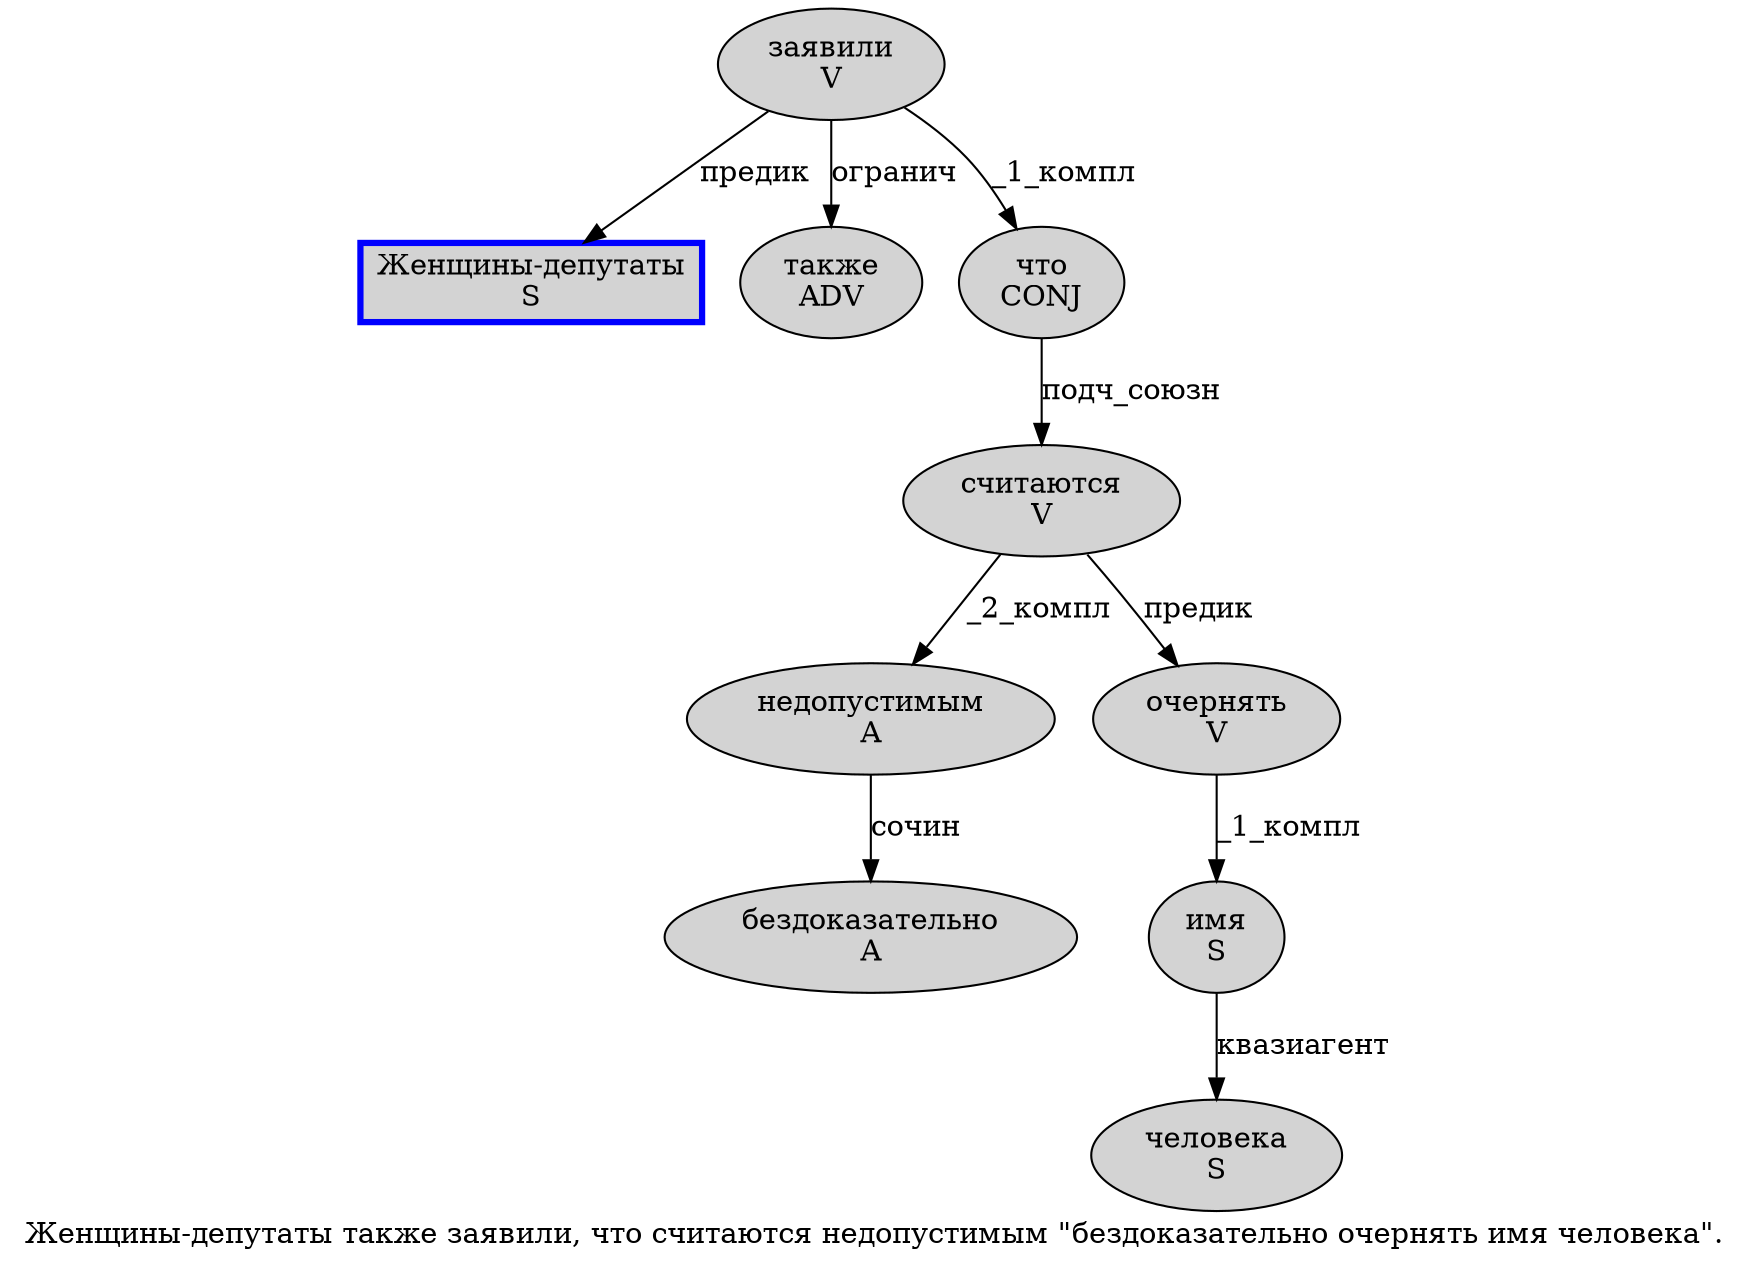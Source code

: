digraph SENTENCE_103 {
	graph [label="Женщины-депутаты также заявили, что считаются недопустимым \"бездоказательно очернять имя человека\"."]
	node [style=filled]
		0 [label="Женщины-депутаты
S" color=blue fillcolor=lightgray penwidth=3 shape=box]
		1 [label="также
ADV" color="" fillcolor=lightgray penwidth=1 shape=ellipse]
		2 [label="заявили
V" color="" fillcolor=lightgray penwidth=1 shape=ellipse]
		4 [label="что
CONJ" color="" fillcolor=lightgray penwidth=1 shape=ellipse]
		5 [label="считаются
V" color="" fillcolor=lightgray penwidth=1 shape=ellipse]
		6 [label="недопустимым
A" color="" fillcolor=lightgray penwidth=1 shape=ellipse]
		8 [label="бездоказательно
A" color="" fillcolor=lightgray penwidth=1 shape=ellipse]
		9 [label="очернять
V" color="" fillcolor=lightgray penwidth=1 shape=ellipse]
		10 [label="имя
S" color="" fillcolor=lightgray penwidth=1 shape=ellipse]
		11 [label="человека
S" color="" fillcolor=lightgray penwidth=1 shape=ellipse]
			9 -> 10 [label="_1_компл"]
			4 -> 5 [label="подч_союзн"]
			6 -> 8 [label="сочин"]
			5 -> 6 [label="_2_компл"]
			5 -> 9 [label="предик"]
			2 -> 0 [label="предик"]
			2 -> 1 [label="огранич"]
			2 -> 4 [label="_1_компл"]
			10 -> 11 [label="квазиагент"]
}